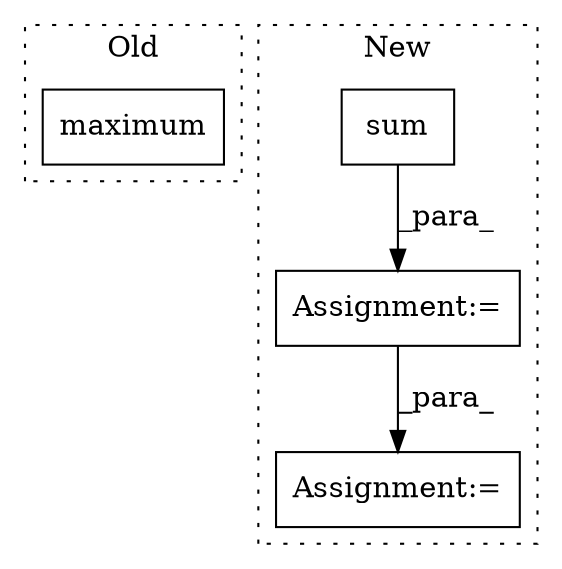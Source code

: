 digraph G {
subgraph cluster0 {
1 [label="maximum" a="32" s="8433,8474" l="8,1" shape="box"];
label = "Old";
style="dotted";
}
subgraph cluster1 {
2 [label="sum" a="32" s="8851,8867" l="4,1" shape="box"];
3 [label="Assignment:=" a="7" s="8844" l="1" shape="box"];
4 [label="Assignment:=" a="7" s="9017" l="1" shape="box"];
label = "New";
style="dotted";
}
2 -> 3 [label="_para_"];
3 -> 4 [label="_para_"];
}